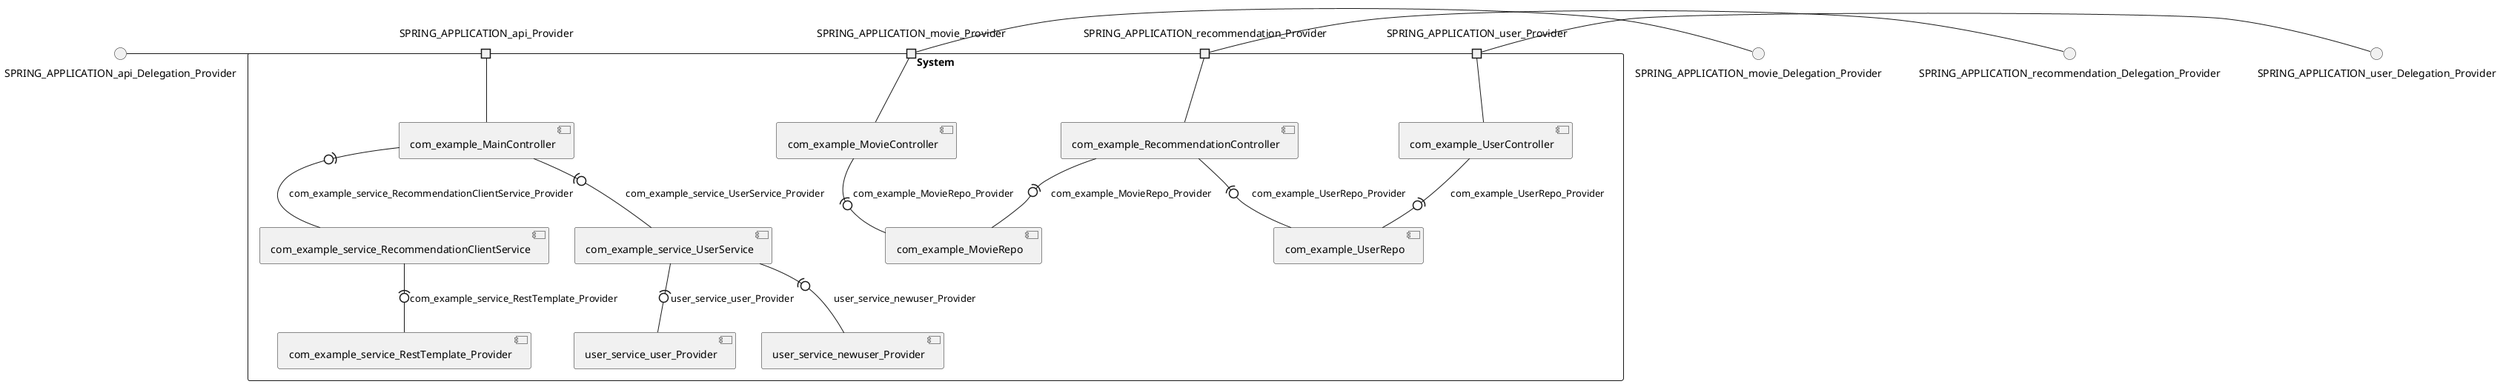 @startuml
skinparam fixCircleLabelOverlapping true
skinparam componentStyle uml2
() SPRING_APPLICATION_api_Delegation_Provider
() SPRING_APPLICATION_movie_Delegation_Provider
() SPRING_APPLICATION_recommendation_Delegation_Provider
() SPRING_APPLICATION_user_Delegation_Provider
rectangle System {
[com_example_MainController] [[mdeket-spring-cloud-movie-recommendation.repository#_0-85Kla-Ee-fKrIVnWcTKw]]
[com_example_MovieController] [[mdeket-spring-cloud-movie-recommendation.repository#_0-85Kla-Ee-fKrIVnWcTKw]]
[com_example_MovieRepo] [[mdeket-spring-cloud-movie-recommendation.repository#_0-85Kla-Ee-fKrIVnWcTKw]]
[com_example_RecommendationController] [[mdeket-spring-cloud-movie-recommendation.repository#_0-85Kla-Ee-fKrIVnWcTKw]]
[com_example_UserController] [[mdeket-spring-cloud-movie-recommendation.repository#_0-85Kla-Ee-fKrIVnWcTKw]]
[com_example_UserRepo] [[mdeket-spring-cloud-movie-recommendation.repository#_0-85Kla-Ee-fKrIVnWcTKw]]
[com_example_service_RecommendationClientService] [[mdeket-spring-cloud-movie-recommendation.repository#_0-85Kla-Ee-fKrIVnWcTKw]]
[com_example_service_RestTemplate_Provider] [[mdeket-spring-cloud-movie-recommendation.repository#_0-85Kla-Ee-fKrIVnWcTKw]]
[com_example_service_UserService] [[mdeket-spring-cloud-movie-recommendation.repository#_0-85Kla-Ee-fKrIVnWcTKw]]
[user_service_newuser_Provider] [[mdeket-spring-cloud-movie-recommendation.repository#_0-85Kla-Ee-fKrIVnWcTKw]]
[user_service_user_Provider] [[mdeket-spring-cloud-movie-recommendation.repository#_0-85Kla-Ee-fKrIVnWcTKw]]
port SPRING_APPLICATION_api_Provider
SPRING_APPLICATION_api_Delegation_Provider - SPRING_APPLICATION_api_Provider
SPRING_APPLICATION_api_Provider - [com_example_MainController]
port SPRING_APPLICATION_movie_Provider
SPRING_APPLICATION_movie_Delegation_Provider - SPRING_APPLICATION_movie_Provider
SPRING_APPLICATION_movie_Provider - [com_example_MovieController]
port SPRING_APPLICATION_recommendation_Provider
SPRING_APPLICATION_recommendation_Delegation_Provider - SPRING_APPLICATION_recommendation_Provider
SPRING_APPLICATION_recommendation_Provider - [com_example_RecommendationController]
port SPRING_APPLICATION_user_Provider
SPRING_APPLICATION_user_Delegation_Provider - SPRING_APPLICATION_user_Provider
SPRING_APPLICATION_user_Provider - [com_example_UserController]
[com_example_MovieController] -(0- [com_example_MovieRepo] : com_example_MovieRepo_Provider
[com_example_RecommendationController] -(0- [com_example_MovieRepo] : com_example_MovieRepo_Provider
[com_example_UserController] -(0- [com_example_UserRepo] : com_example_UserRepo_Provider
[com_example_RecommendationController] -(0- [com_example_UserRepo] : com_example_UserRepo_Provider
[com_example_MainController] -(0- [com_example_service_RecommendationClientService] : com_example_service_RecommendationClientService_Provider
[com_example_service_RecommendationClientService] -(0- [com_example_service_RestTemplate_Provider] : com_example_service_RestTemplate_Provider
[com_example_MainController] -(0- [com_example_service_UserService] : com_example_service_UserService_Provider
[com_example_service_UserService] -(0- [user_service_newuser_Provider] : user_service_newuser_Provider
[com_example_service_UserService] -(0- [user_service_user_Provider] : user_service_user_Provider
}

@enduml
